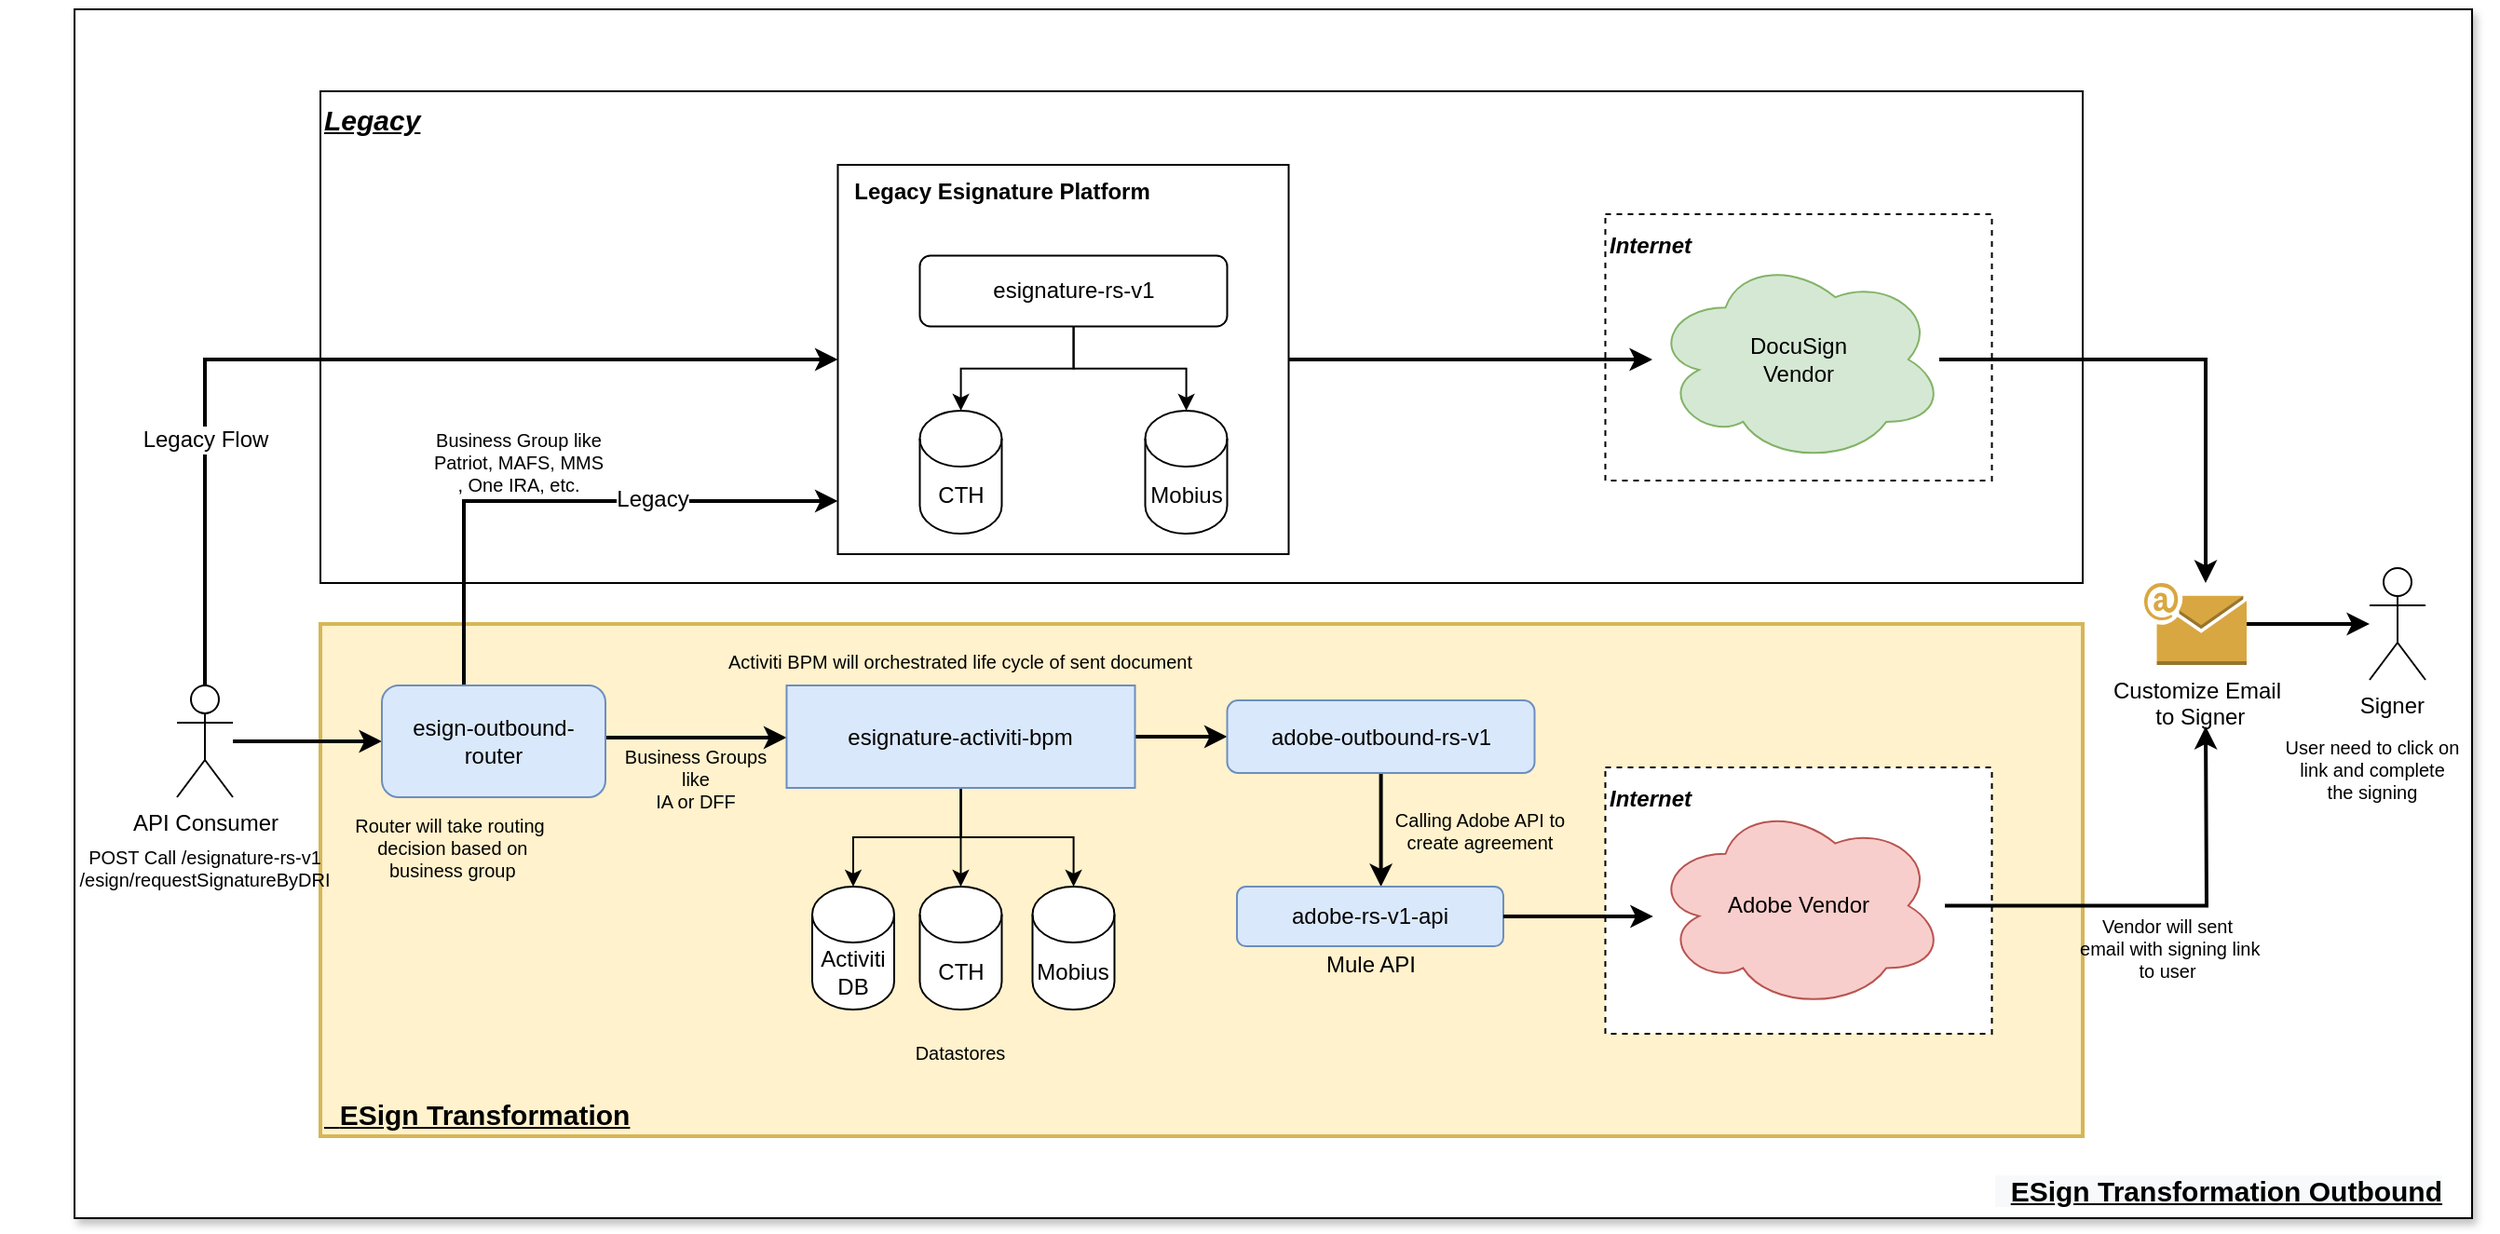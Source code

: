 <mxfile version="14.5.8" type="github">
  <diagram name="Page-1" id="929967ad-93f9-6ef4-fab6-5d389245f69c">
    <mxGraphModel dx="1422" dy="794" grid="1" gridSize="11" guides="1" tooltips="1" connect="1" arrows="1" fold="1" page="1" pageScale="1.5" pageWidth="1169" pageHeight="826" background="none" math="0" shadow="0">
      <root>
        <mxCell id="0" style=";html=1;" />
        <mxCell id="1" style=";html=1;" parent="0" />
        <mxCell id="y4D0pppzDmOQvxnknQmt-353" value="" style="rounded=0;whiteSpace=wrap;html=1;strokeWidth=1;fontSize=15;align=center;glass=0;sketch=0;shadow=1;" parent="1" vertex="1">
          <mxGeometry x="110" y="22" width="1287" height="649" as="geometry" />
        </mxCell>
        <mxCell id="y4D0pppzDmOQvxnknQmt-352" value="&lt;span style=&quot;font-weight: normal&quot;&gt;&amp;nbsp; &lt;/span&gt;ESign Transformation" style="rounded=0;whiteSpace=wrap;html=1;strokeWidth=2;fontSize=15;align=left;verticalAlign=bottom;fontStyle=5;spacingTop=0;fillColor=#fff2cc;strokeColor=#d6b656;" parent="1" vertex="1">
          <mxGeometry x="242" y="352" width="946" height="275" as="geometry" />
        </mxCell>
        <mxCell id="y4D0pppzDmOQvxnknQmt-345" value="Legacy" style="rounded=0;whiteSpace=wrap;html=1;strokeWidth=1;fontSize=15;align=left;verticalAlign=top;fontStyle=7" parent="1" vertex="1">
          <mxGeometry x="242" y="66" width="946" height="264" as="geometry" />
        </mxCell>
        <mxCell id="y4D0pppzDmOQvxnknQmt-286" value="&lt;b&gt;&amp;nbsp; Legacy&amp;nbsp;Esignature Platform&lt;/b&gt;" style="rounded=0;whiteSpace=wrap;html=1;fontSize=12;align=left;verticalAlign=top;" parent="1" vertex="1">
          <mxGeometry x="519.75" y="105.5" width="242" height="209" as="geometry" />
        </mxCell>
        <mxCell id="y4D0pppzDmOQvxnknQmt-276" style="edgeStyle=orthogonalEdgeStyle;rounded=0;orthogonalLoop=1;jettySize=auto;html=1;fontSize=12;strokeWidth=2;" parent="1" source="y4D0pppzDmOQvxnknQmt-271" target="y4D0pppzDmOQvxnknQmt-274" edge="1">
          <mxGeometry relative="1" as="geometry" />
        </mxCell>
        <mxCell id="y4D0pppzDmOQvxnknQmt-348" style="edgeStyle=orthogonalEdgeStyle;rounded=0;orthogonalLoop=1;jettySize=auto;html=1;fontSize=12;strokeWidth=2;" parent="1" source="y4D0pppzDmOQvxnknQmt-271" target="y4D0pppzDmOQvxnknQmt-286" edge="1">
          <mxGeometry relative="1" as="geometry">
            <Array as="points">
              <mxPoint x="180" y="210" />
            </Array>
          </mxGeometry>
        </mxCell>
        <mxCell id="y4D0pppzDmOQvxnknQmt-349" value="Legacy Flow" style="edgeLabel;html=1;align=center;verticalAlign=middle;resizable=0;points=[];fontSize=12;" parent="y4D0pppzDmOQvxnknQmt-348" vertex="1" connectable="0">
          <mxGeometry x="-0.194" relative="1" as="geometry">
            <mxPoint x="-33" y="43" as="offset" />
          </mxGeometry>
        </mxCell>
        <mxCell id="y4D0pppzDmOQvxnknQmt-271" value="API Consumer" style="shape=umlActor;verticalLabelPosition=bottom;verticalAlign=top;html=1;outlineConnect=0;" parent="1" vertex="1">
          <mxGeometry x="165" y="385" width="30" height="60" as="geometry" />
        </mxCell>
        <mxCell id="y4D0pppzDmOQvxnknQmt-273" value="POST Call /esignature-rs-v1&lt;br&gt;/esign/requestSignatureByDRI" style="text;html=1;strokeColor=none;fillColor=none;align=center;verticalAlign=middle;whiteSpace=wrap;rounded=0;fontSize=10;" parent="1" vertex="1">
          <mxGeometry x="70" y="473" width="220" height="20" as="geometry" />
        </mxCell>
        <mxCell id="y4D0pppzDmOQvxnknQmt-280" style="edgeStyle=orthogonalEdgeStyle;rounded=0;orthogonalLoop=1;jettySize=auto;html=1;fontSize=12;strokeWidth=2;" parent="1" source="y4D0pppzDmOQvxnknQmt-274" target="y4D0pppzDmOQvxnknQmt-279" edge="1">
          <mxGeometry relative="1" as="geometry">
            <mxPoint x="429" y="572" as="targetPoint" />
            <Array as="points">
              <mxPoint x="451" y="413" />
              <mxPoint x="451" y="413" />
            </Array>
          </mxGeometry>
        </mxCell>
        <mxCell id="y4D0pppzDmOQvxnknQmt-305" style="edgeStyle=orthogonalEdgeStyle;rounded=0;orthogonalLoop=1;jettySize=auto;html=1;fontSize=12;strokeWidth=2;" parent="1" source="y4D0pppzDmOQvxnknQmt-274" target="y4D0pppzDmOQvxnknQmt-286" edge="1">
          <mxGeometry relative="1" as="geometry">
            <Array as="points">
              <mxPoint x="319" y="286" />
            </Array>
          </mxGeometry>
        </mxCell>
        <mxCell id="y4D0pppzDmOQvxnknQmt-306" value="Legacy" style="edgeLabel;html=1;align=center;verticalAlign=middle;resizable=0;points=[];fontSize=12;" parent="y4D0pppzDmOQvxnknQmt-305" vertex="1" connectable="0">
          <mxGeometry x="0.333" y="1" relative="1" as="geometry">
            <mxPoint as="offset" />
          </mxGeometry>
        </mxCell>
        <mxCell id="y4D0pppzDmOQvxnknQmt-274" value="&lt;font style=&quot;font-size: 12px&quot;&gt;esign-outbound-router&lt;/font&gt;" style="rounded=1;whiteSpace=wrap;html=1;fontSize=12;fillColor=#dae8fc;strokeColor=#6c8ebf;" parent="1" vertex="1">
          <mxGeometry x="275" y="385" width="120" height="60" as="geometry" />
        </mxCell>
        <mxCell id="y4D0pppzDmOQvxnknQmt-336" style="edgeStyle=orthogonalEdgeStyle;rounded=0;orthogonalLoop=1;jettySize=auto;html=1;fontSize=12;" parent="1" source="y4D0pppzDmOQvxnknQmt-279" target="y4D0pppzDmOQvxnknQmt-334" edge="1">
          <mxGeometry relative="1" as="geometry" />
        </mxCell>
        <mxCell id="y4D0pppzDmOQvxnknQmt-337" style="edgeStyle=orthogonalEdgeStyle;rounded=0;orthogonalLoop=1;jettySize=auto;html=1;fontSize=12;" parent="1" source="y4D0pppzDmOQvxnknQmt-279" target="y4D0pppzDmOQvxnknQmt-335" edge="1">
          <mxGeometry relative="1" as="geometry" />
        </mxCell>
        <mxCell id="y4D0pppzDmOQvxnknQmt-350" style="edgeStyle=orthogonalEdgeStyle;rounded=0;orthogonalLoop=1;jettySize=auto;html=1;fontSize=12;strokeWidth=2;" parent="1" source="y4D0pppzDmOQvxnknQmt-279" target="y4D0pppzDmOQvxnknQmt-314" edge="1">
          <mxGeometry relative="1" as="geometry" />
        </mxCell>
        <mxCell id="y4D0pppzDmOQvxnknQmt-355" style="edgeStyle=orthogonalEdgeStyle;rounded=0;orthogonalLoop=1;jettySize=auto;html=1;fontSize=15;" parent="1" source="y4D0pppzDmOQvxnknQmt-279" target="y4D0pppzDmOQvxnknQmt-354" edge="1">
          <mxGeometry relative="1" as="geometry" />
        </mxCell>
        <mxCell id="y4D0pppzDmOQvxnknQmt-279" value="esignature-activiti-bpm" style="rounded=0;whiteSpace=wrap;html=1;fontSize=12;fillColor=#dae8fc;strokeColor=#6c8ebf;" parent="1" vertex="1">
          <mxGeometry x="492.25" y="385" width="187" height="55" as="geometry" />
        </mxCell>
        <mxCell id="y4D0pppzDmOQvxnknQmt-281" style="edgeStyle=orthogonalEdgeStyle;rounded=0;orthogonalLoop=1;jettySize=auto;html=1;exitX=0.5;exitY=1;exitDx=0;exitDy=0;fontSize=12;" parent="1" source="y4D0pppzDmOQvxnknQmt-279" target="y4D0pppzDmOQvxnknQmt-279" edge="1">
          <mxGeometry relative="1" as="geometry" />
        </mxCell>
        <mxCell id="y4D0pppzDmOQvxnknQmt-291" style="edgeStyle=orthogonalEdgeStyle;rounded=0;orthogonalLoop=1;jettySize=auto;html=1;fontSize=12;" parent="1" source="y4D0pppzDmOQvxnknQmt-284" target="y4D0pppzDmOQvxnknQmt-287" edge="1">
          <mxGeometry relative="1" as="geometry" />
        </mxCell>
        <mxCell id="y4D0pppzDmOQvxnknQmt-294" style="edgeStyle=orthogonalEdgeStyle;rounded=0;orthogonalLoop=1;jettySize=auto;html=1;fontSize=12;" parent="1" source="y4D0pppzDmOQvxnknQmt-284" target="y4D0pppzDmOQvxnknQmt-288" edge="1">
          <mxGeometry relative="1" as="geometry" />
        </mxCell>
        <mxCell id="y4D0pppzDmOQvxnknQmt-284" value="esignature-rs-v1" style="rounded=1;whiteSpace=wrap;html=1;fontSize=12;" parent="1" vertex="1">
          <mxGeometry x="563.75" y="154.25" width="165" height="38" as="geometry" />
        </mxCell>
        <mxCell id="y4D0pppzDmOQvxnknQmt-287" value="CTH" style="shape=cylinder3;whiteSpace=wrap;html=1;boundedLbl=1;backgroundOutline=1;size=15;fontSize=12;align=center;" parent="1" vertex="1">
          <mxGeometry x="563.75" y="237.5" width="44" height="66" as="geometry" />
        </mxCell>
        <mxCell id="y4D0pppzDmOQvxnknQmt-288" value="Mobius" style="shape=cylinder3;whiteSpace=wrap;html=1;boundedLbl=1;backgroundOutline=1;size=15;fontSize=12;align=center;" parent="1" vertex="1">
          <mxGeometry x="684.75" y="237.5" width="44" height="66" as="geometry" />
        </mxCell>
        <mxCell id="y4D0pppzDmOQvxnknQmt-297" value="Signer&amp;nbsp;&amp;nbsp;" style="shape=umlActor;verticalLabelPosition=bottom;verticalAlign=top;html=1;outlineConnect=0;fontSize=12;align=center;" parent="1" vertex="1">
          <mxGeometry x="1342" y="322" width="30" height="60" as="geometry" />
        </mxCell>
        <mxCell id="y4D0pppzDmOQvxnknQmt-304" style="edgeStyle=orthogonalEdgeStyle;rounded=0;orthogonalLoop=1;jettySize=auto;html=1;fontSize=12;strokeWidth=2;" parent="1" source="y4D0pppzDmOQvxnknQmt-307" target="y4D0pppzDmOQvxnknQmt-297" edge="1">
          <mxGeometry relative="1" as="geometry">
            <mxPoint x="1122" y="170.5" as="sourcePoint" />
            <mxPoint x="1276" y="171" as="targetPoint" />
          </mxGeometry>
        </mxCell>
        <mxCell id="y4D0pppzDmOQvxnknQmt-307" value="Customize Email&lt;br&gt;&amp;nbsp;to Signer" style="outlineConnect=0;dashed=0;verticalLabelPosition=bottom;verticalAlign=top;align=center;html=1;shape=mxgraph.aws3.email;fillColor=#D9A741;gradientColor=none;fontSize=12;" parent="1" vertex="1">
          <mxGeometry x="1221" y="330" width="55" height="44" as="geometry" />
        </mxCell>
        <mxCell id="y4D0pppzDmOQvxnknQmt-322" style="edgeStyle=orthogonalEdgeStyle;rounded=0;orthogonalLoop=1;jettySize=auto;html=1;fontSize=12;strokeWidth=2;" parent="1" source="y4D0pppzDmOQvxnknQmt-314" target="y4D0pppzDmOQvxnknQmt-316" edge="1">
          <mxGeometry relative="1" as="geometry">
            <Array as="points">
              <mxPoint x="811" y="451" />
              <mxPoint x="811" y="451" />
            </Array>
          </mxGeometry>
        </mxCell>
        <mxCell id="y4D0pppzDmOQvxnknQmt-314" value="adobe-outbound-rs-v1" style="rounded=1;whiteSpace=wrap;html=1;fontSize=12;align=center;fillColor=#dae8fc;strokeColor=#6c8ebf;" parent="1" vertex="1">
          <mxGeometry x="728.75" y="393" width="165" height="39" as="geometry" />
        </mxCell>
        <mxCell id="y4D0pppzDmOQvxnknQmt-316" value="adobe-rs-v1-api" style="rounded=1;whiteSpace=wrap;html=1;fontSize=12;align=center;fillColor=#dae8fc;strokeColor=#6c8ebf;" parent="1" vertex="1">
          <mxGeometry x="734" y="493" width="143" height="32" as="geometry" />
        </mxCell>
        <mxCell id="y4D0pppzDmOQvxnknQmt-317" value="Mule API" style="text;html=1;strokeColor=none;fillColor=none;align=center;verticalAlign=middle;whiteSpace=wrap;rounded=0;fontSize=12;" parent="1" vertex="1">
          <mxGeometry x="754.5" y="525" width="102" height="20" as="geometry" />
        </mxCell>
        <mxCell id="y4D0pppzDmOQvxnknQmt-334" value="CTH" style="shape=cylinder3;whiteSpace=wrap;html=1;boundedLbl=1;backgroundOutline=1;size=15;fontSize=12;align=center;" parent="1" vertex="1">
          <mxGeometry x="563.75" y="493" width="44" height="66" as="geometry" />
        </mxCell>
        <mxCell id="y4D0pppzDmOQvxnknQmt-335" value="Mobius" style="shape=cylinder3;whiteSpace=wrap;html=1;boundedLbl=1;backgroundOutline=1;size=15;fontSize=12;align=center;" parent="1" vertex="1">
          <mxGeometry x="624.25" y="493" width="44" height="66" as="geometry" />
        </mxCell>
        <mxCell id="y4D0pppzDmOQvxnknQmt-354" value="Activiti&lt;br&gt;DB" style="shape=cylinder3;whiteSpace=wrap;html=1;boundedLbl=1;backgroundOutline=1;size=15;fontSize=12;align=center;" parent="1" vertex="1">
          <mxGeometry x="506" y="493" width="44" height="66" as="geometry" />
        </mxCell>
        <mxCell id="y4D0pppzDmOQvxnknQmt-356" value="&lt;span style=&quot;color: rgb(0 , 0 , 0) ; font-family: &amp;#34;helvetica&amp;#34; ; font-size: 15px ; font-style: normal ; letter-spacing: normal ; text-align: left ; text-indent: 0px ; text-transform: none ; word-spacing: 0px ; background-color: rgb(248 , 249 , 250) ; font-weight: normal&quot;&gt;&amp;nbsp;&lt;span&gt;&amp;nbsp;&lt;/span&gt;&lt;/span&gt;&lt;span style=&quot;color: rgb(0 , 0 , 0) ; font-family: &amp;#34;helvetica&amp;#34; ; font-size: 15px ; font-style: normal ; font-weight: 700 ; letter-spacing: normal ; text-align: left ; text-indent: 0px ; text-transform: none ; word-spacing: 0px ; background-color: rgb(248 , 249 , 250) ; text-decoration: underline ; display: inline ; float: none&quot;&gt;ESign Transformation Outbound&lt;/span&gt;" style="text;whiteSpace=wrap;html=1;" parent="1" vertex="1">
          <mxGeometry x="1139.25" y="641" width="264" height="30" as="geometry" />
        </mxCell>
        <mxCell id="6JcUnLIh8JEyz23rIUj2-3" value="&lt;font style=&quot;font-size: 12px&quot;&gt;&lt;i&gt;&lt;b&gt;Internet&lt;/b&gt;&lt;/i&gt;&lt;/font&gt;" style="rounded=0;whiteSpace=wrap;html=1;fontSize=15;align=left;dashed=1;verticalAlign=top;" vertex="1" parent="1">
          <mxGeometry x="931.75" y="132" width="207.5" height="143" as="geometry" />
        </mxCell>
        <mxCell id="y4D0pppzDmOQvxnknQmt-295" value="DocuSign&lt;br&gt;Vendor" style="ellipse;shape=cloud;whiteSpace=wrap;html=1;fontSize=12;align=center;fillColor=#d5e8d4;strokeColor=#82b366;" parent="1" vertex="1">
          <mxGeometry x="957" y="154.25" width="157" height="111.5" as="geometry" />
        </mxCell>
        <mxCell id="y4D0pppzDmOQvxnknQmt-296" style="edgeStyle=orthogonalEdgeStyle;rounded=0;orthogonalLoop=1;jettySize=auto;html=1;fontSize=12;strokeWidth=2;" parent="1" source="y4D0pppzDmOQvxnknQmt-286" target="y4D0pppzDmOQvxnknQmt-295" edge="1">
          <mxGeometry relative="1" as="geometry">
            <Array as="points" />
            <mxPoint x="902" y="242" as="targetPoint" />
          </mxGeometry>
        </mxCell>
        <mxCell id="6JcUnLIh8JEyz23rIUj2-4" value="&lt;font style=&quot;font-size: 12px&quot;&gt;&lt;i&gt;&lt;b&gt;Internet&lt;/b&gt;&lt;/i&gt;&lt;/font&gt;" style="rounded=0;whiteSpace=wrap;html=1;fontSize=15;align=left;dashed=1;verticalAlign=top;" vertex="1" parent="1">
          <mxGeometry x="931.75" y="429" width="207.5" height="143" as="geometry" />
        </mxCell>
        <mxCell id="y4D0pppzDmOQvxnknQmt-326" value="Adobe Vendor" style="ellipse;shape=cloud;whiteSpace=wrap;html=1;fontSize=12;align=center;fillColor=#f8cecc;strokeColor=#b85450;" parent="1" vertex="1">
          <mxGeometry x="957" y="447.5" width="157" height="111.5" as="geometry" />
        </mxCell>
        <mxCell id="y4D0pppzDmOQvxnknQmt-331" style="edgeStyle=orthogonalEdgeStyle;rounded=0;orthogonalLoop=1;jettySize=auto;html=1;fontSize=12;strokeWidth=2;" parent="1" source="y4D0pppzDmOQvxnknQmt-316" target="y4D0pppzDmOQvxnknQmt-326" edge="1">
          <mxGeometry relative="1" as="geometry">
            <Array as="points">
              <mxPoint x="935" y="509" />
              <mxPoint x="935" y="509" />
            </Array>
          </mxGeometry>
        </mxCell>
        <mxCell id="y4D0pppzDmOQvxnknQmt-341" style="edgeStyle=orthogonalEdgeStyle;rounded=0;orthogonalLoop=1;jettySize=auto;html=1;fontSize=12;strokeWidth=2;" parent="1" source="y4D0pppzDmOQvxnknQmt-326" edge="1">
          <mxGeometry relative="1" as="geometry">
            <mxPoint x="1254" y="407" as="targetPoint" />
          </mxGeometry>
        </mxCell>
        <mxCell id="y4D0pppzDmOQvxnknQmt-300" style="edgeStyle=orthogonalEdgeStyle;rounded=0;orthogonalLoop=1;jettySize=auto;html=1;fontSize=12;strokeWidth=2;" parent="1" target="y4D0pppzDmOQvxnknQmt-307" edge="1">
          <mxGeometry relative="1" as="geometry">
            <mxPoint x="1067" y="170.5" as="targetPoint" />
            <Array as="points">
              <mxPoint x="1254" y="210" />
            </Array>
            <mxPoint x="1111" y="210" as="sourcePoint" />
          </mxGeometry>
        </mxCell>
        <mxCell id="6JcUnLIh8JEyz23rIUj2-5" value="&lt;font style=&quot;font-size: 10px&quot;&gt;Router will take routing&lt;br&gt;&amp;nbsp;decision based on&lt;br&gt;&amp;nbsp;business group&lt;/font&gt;" style="text;html=1;strokeColor=none;fillColor=none;align=center;verticalAlign=middle;whiteSpace=wrap;rounded=0;fontSize=10;spacing=-12;spacingRight=0;spacingBottom=0;spacingTop=0;" vertex="1" parent="1">
          <mxGeometry x="253" y="462" width="117" height="20" as="geometry" />
        </mxCell>
        <mxCell id="6JcUnLIh8JEyz23rIUj2-6" style="edgeStyle=orthogonalEdgeStyle;rounded=0;orthogonalLoop=1;jettySize=auto;html=1;exitX=0.5;exitY=1;exitDx=0;exitDy=0;fontSize=15;" edge="1" parent="1" source="6JcUnLIh8JEyz23rIUj2-5" target="6JcUnLIh8JEyz23rIUj2-5">
          <mxGeometry relative="1" as="geometry" />
        </mxCell>
        <mxCell id="6JcUnLIh8JEyz23rIUj2-7" value="&lt;font style=&quot;font-size: 10px&quot;&gt;Activiti BPM will orchestrated life cycle of sent document&lt;/font&gt;" style="text;html=1;strokeColor=none;fillColor=none;align=center;verticalAlign=middle;whiteSpace=wrap;rounded=0;fontSize=10;spacing=-12;spacingRight=0;spacingBottom=0;spacingTop=0;" vertex="1" parent="1">
          <mxGeometry x="459.25" y="362" width="253" height="20" as="geometry" />
        </mxCell>
        <mxCell id="6JcUnLIh8JEyz23rIUj2-8" value="&lt;font style=&quot;font-size: 10px&quot;&gt;Calling Adobe API to &lt;br&gt;create agreement&lt;/font&gt;" style="text;html=1;strokeColor=none;fillColor=none;align=center;verticalAlign=middle;whiteSpace=wrap;rounded=0;fontSize=10;spacing=-12;spacingRight=0;spacingBottom=0;spacingTop=0;" vertex="1" parent="1">
          <mxGeometry x="797" y="453" width="134.75" height="20" as="geometry" />
        </mxCell>
        <mxCell id="6JcUnLIh8JEyz23rIUj2-9" style="edgeStyle=orthogonalEdgeStyle;rounded=0;orthogonalLoop=1;jettySize=auto;html=1;exitX=0.5;exitY=1;exitDx=0;exitDy=0;fontSize=10;" edge="1" parent="1" source="6JcUnLIh8JEyz23rIUj2-8" target="6JcUnLIh8JEyz23rIUj2-8">
          <mxGeometry relative="1" as="geometry" />
        </mxCell>
        <mxCell id="6JcUnLIh8JEyz23rIUj2-11" value="Vendor will sent&lt;br&gt;&amp;nbsp;email with signing link &lt;br&gt;to user" style="text;html=1;strokeColor=none;fillColor=none;align=center;verticalAlign=middle;whiteSpace=wrap;rounded=0;fontSize=10;spacing=-12;spacingRight=0;spacingBottom=0;spacingTop=0;" vertex="1" parent="1">
          <mxGeometry x="1166" y="516" width="134.75" height="20" as="geometry" />
        </mxCell>
        <mxCell id="6JcUnLIh8JEyz23rIUj2-12" value="User need to click on &lt;br&gt;link and complete &lt;br&gt;the signing" style="text;html=1;strokeColor=none;fillColor=none;align=center;verticalAlign=middle;whiteSpace=wrap;rounded=0;fontSize=10;spacing=-12;spacingRight=0;spacingBottom=0;spacingTop=0;" vertex="1" parent="1">
          <mxGeometry x="1276" y="420" width="134.75" height="20" as="geometry" />
        </mxCell>
        <mxCell id="6JcUnLIh8JEyz23rIUj2-15" style="edgeStyle=orthogonalEdgeStyle;rounded=0;orthogonalLoop=1;jettySize=auto;html=1;exitX=0.5;exitY=1;exitDx=0;exitDy=0;strokeWidth=2;fontSize=10;" edge="1" parent="1" source="6JcUnLIh8JEyz23rIUj2-5" target="6JcUnLIh8JEyz23rIUj2-5">
          <mxGeometry relative="1" as="geometry" />
        </mxCell>
        <mxCell id="6JcUnLIh8JEyz23rIUj2-16" value="Business Groups &lt;br&gt;like&lt;br&gt;IA or DFF" style="text;html=1;strokeColor=none;fillColor=none;align=center;verticalAlign=middle;whiteSpace=wrap;rounded=0;fontSize=10;spacing=-12;spacingRight=0;spacingBottom=0;spacingTop=0;" vertex="1" parent="1">
          <mxGeometry x="385" y="425" width="117" height="20" as="geometry" />
        </mxCell>
        <mxCell id="6JcUnLIh8JEyz23rIUj2-17" value="Business Group like&lt;br&gt;Patriot, MAFS, MMS&lt;br&gt;, One IRA, etc." style="text;html=1;strokeColor=none;fillColor=none;align=center;verticalAlign=middle;whiteSpace=wrap;rounded=0;fontSize=10;spacing=-12;spacingRight=0;spacingBottom=0;spacingTop=0;" vertex="1" parent="1">
          <mxGeometry x="290" y="255" width="117" height="20" as="geometry" />
        </mxCell>
        <mxCell id="6JcUnLIh8JEyz23rIUj2-18" value="Datastores" style="text;html=1;strokeColor=none;fillColor=none;align=center;verticalAlign=middle;whiteSpace=wrap;rounded=0;fontSize=10;spacing=-12;spacingRight=0;spacingBottom=0;spacingTop=0;" vertex="1" parent="1">
          <mxGeometry x="527.25" y="572" width="117" height="20" as="geometry" />
        </mxCell>
      </root>
    </mxGraphModel>
  </diagram>
</mxfile>
